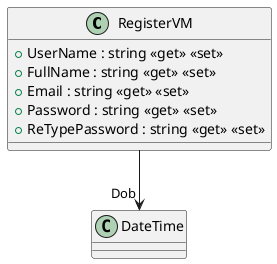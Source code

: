 @startuml
class RegisterVM {
    + UserName : string <<get>> <<set>>
    + FullName : string <<get>> <<set>>
    + Email : string <<get>> <<set>>
    + Password : string <<get>> <<set>>
    + ReTypePassword : string <<get>> <<set>>
}
RegisterVM --> "Dob" DateTime
@enduml
